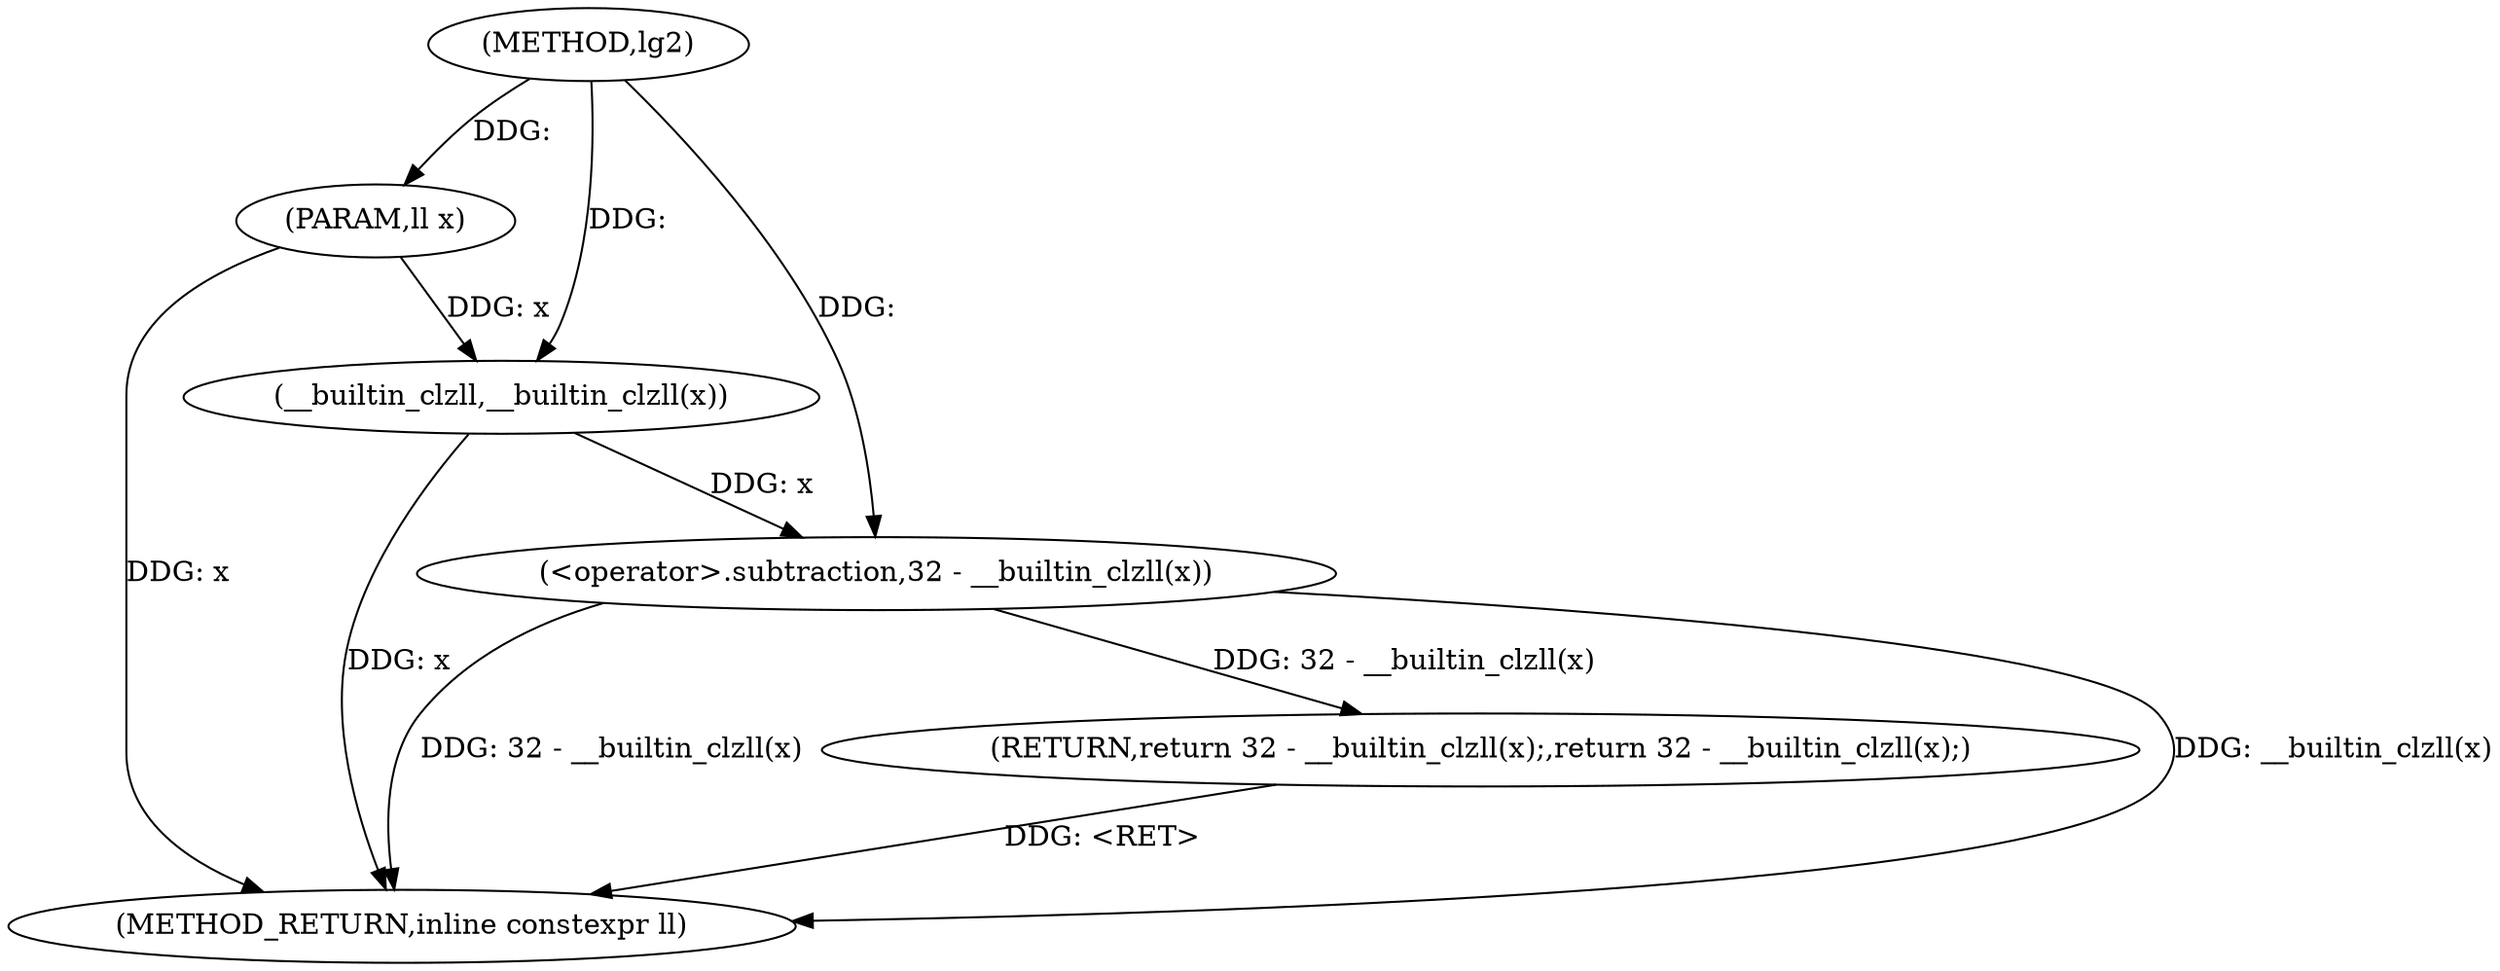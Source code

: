 digraph "lg2" {  
"1000138" [label = "(METHOD,lg2)" ]
"1000146" [label = "(METHOD_RETURN,inline constexpr ll)" ]
"1000139" [label = "(PARAM,ll x)" ]
"1000141" [label = "(RETURN,return 32 - __builtin_clzll(x);,return 32 - __builtin_clzll(x);)" ]
"1000142" [label = "(<operator>.subtraction,32 - __builtin_clzll(x))" ]
"1000144" [label = "(__builtin_clzll,__builtin_clzll(x))" ]
  "1000139" -> "1000146"  [ label = "DDG: x"] 
  "1000144" -> "1000146"  [ label = "DDG: x"] 
  "1000142" -> "1000146"  [ label = "DDG: __builtin_clzll(x)"] 
  "1000142" -> "1000146"  [ label = "DDG: 32 - __builtin_clzll(x)"] 
  "1000141" -> "1000146"  [ label = "DDG: <RET>"] 
  "1000138" -> "1000139"  [ label = "DDG: "] 
  "1000142" -> "1000141"  [ label = "DDG: 32 - __builtin_clzll(x)"] 
  "1000138" -> "1000142"  [ label = "DDG: "] 
  "1000144" -> "1000142"  [ label = "DDG: x"] 
  "1000139" -> "1000144"  [ label = "DDG: x"] 
  "1000138" -> "1000144"  [ label = "DDG: "] 
}
